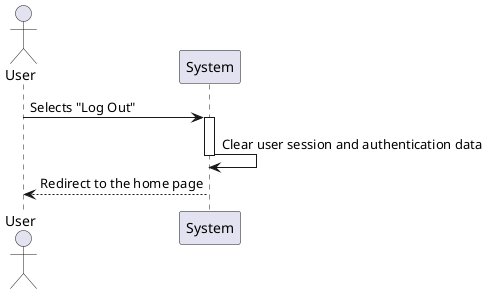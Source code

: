 @startuml
actor User as User
participant "System" as System

User -> System: Selects "Log Out"
activate System

System -> System: Clear user session and authentication data
deactivate System

System --> User: Redirect to the home page

@enduml

